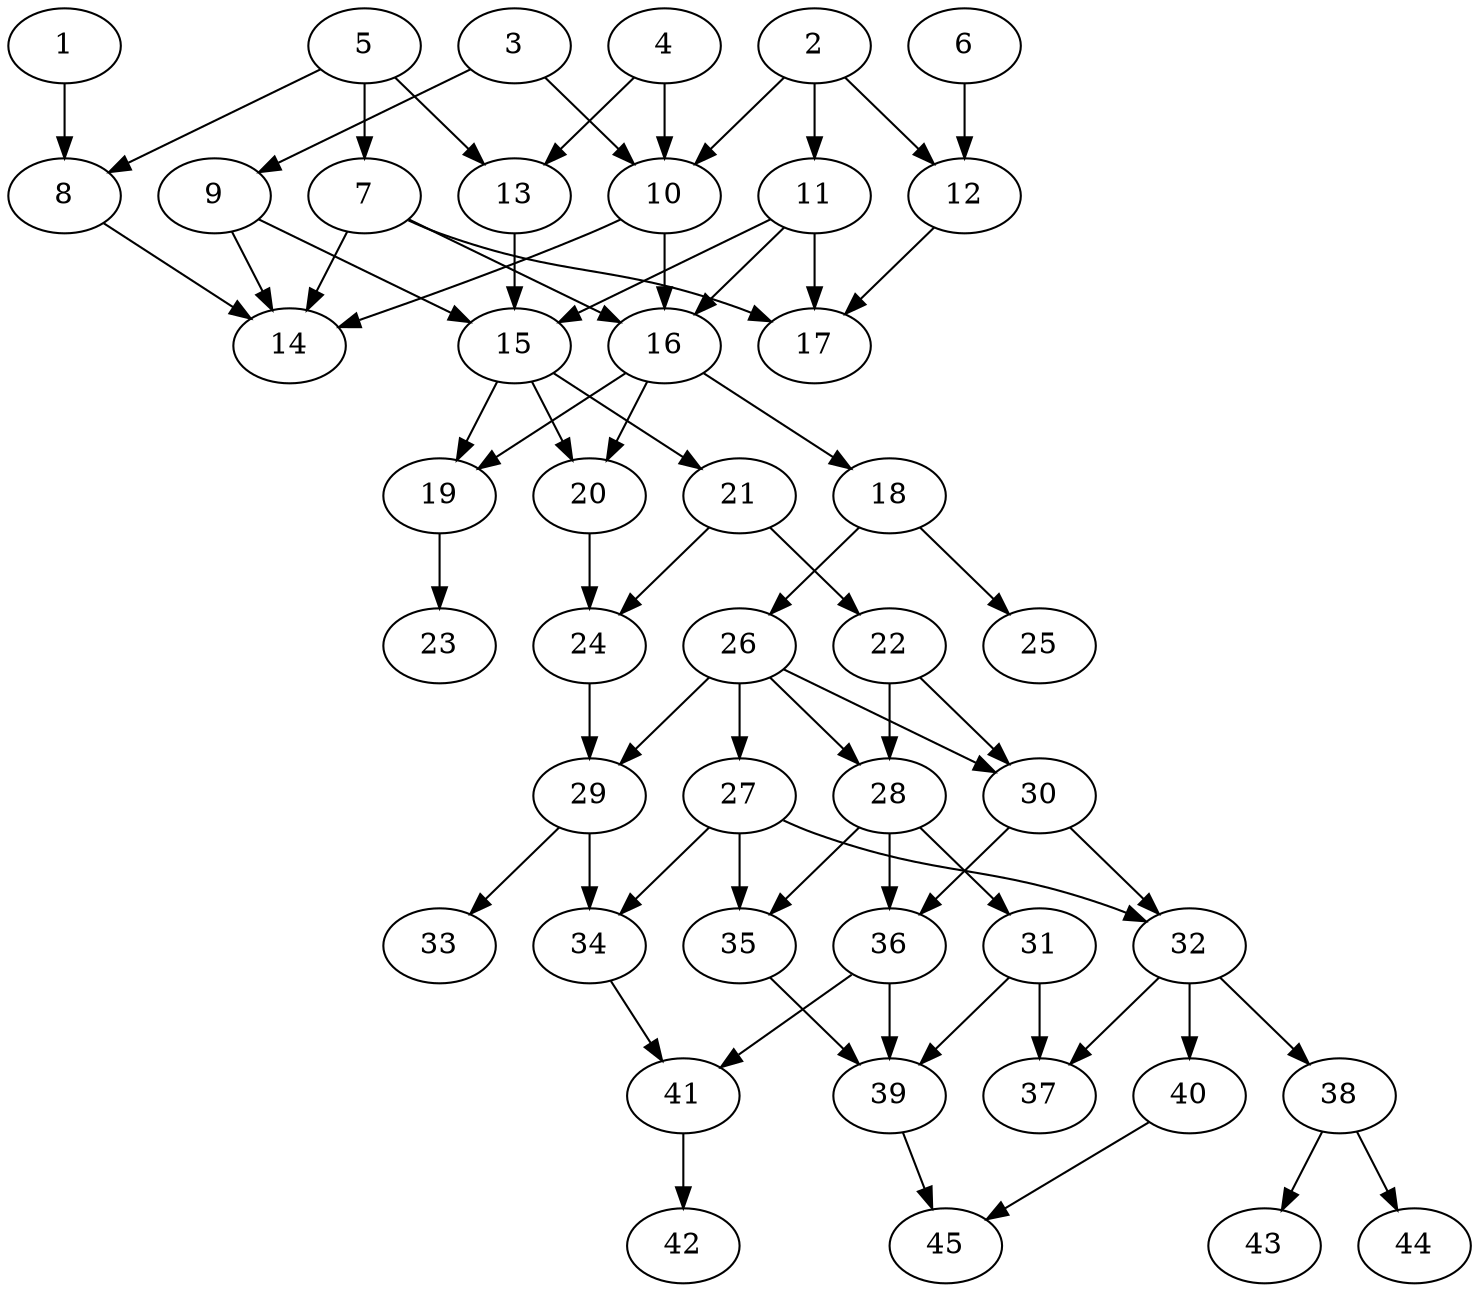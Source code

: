 // DAG automatically generated by daggen at Thu Oct  3 14:07:24 2019
// ./daggen --dot -n 45 --ccr 0.5 --fat 0.5 --regular 0.7 --density 0.5 --mindata 5242880 --maxdata 52428800 
digraph G {
  1 [size="87056384", alpha="0.18", expect_size="43528192"] 
  1 -> 8 [size ="43528192"]
  2 [size="90806272", alpha="0.11", expect_size="45403136"] 
  2 -> 10 [size ="45403136"]
  2 -> 11 [size ="45403136"]
  2 -> 12 [size ="45403136"]
  3 [size="89935872", alpha="0.02", expect_size="44967936"] 
  3 -> 9 [size ="44967936"]
  3 -> 10 [size ="44967936"]
  4 [size="47362048", alpha="0.13", expect_size="23681024"] 
  4 -> 10 [size ="23681024"]
  4 -> 13 [size ="23681024"]
  5 [size="65599488", alpha="0.06", expect_size="32799744"] 
  5 -> 7 [size ="32799744"]
  5 -> 8 [size ="32799744"]
  5 -> 13 [size ="32799744"]
  6 [size="33736704", alpha="0.15", expect_size="16868352"] 
  6 -> 12 [size ="16868352"]
  7 [size="35813376", alpha="0.20", expect_size="17906688"] 
  7 -> 14 [size ="17906688"]
  7 -> 16 [size ="17906688"]
  7 -> 17 [size ="17906688"]
  8 [size="34396160", alpha="0.17", expect_size="17198080"] 
  8 -> 14 [size ="17198080"]
  9 [size="46778368", alpha="0.05", expect_size="23389184"] 
  9 -> 14 [size ="23389184"]
  9 -> 15 [size ="23389184"]
  10 [size="64540672", alpha="0.11", expect_size="32270336"] 
  10 -> 14 [size ="32270336"]
  10 -> 16 [size ="32270336"]
  11 [size="12005376", alpha="0.04", expect_size="6002688"] 
  11 -> 15 [size ="6002688"]
  11 -> 16 [size ="6002688"]
  11 -> 17 [size ="6002688"]
  12 [size="98887680", alpha="0.14", expect_size="49443840"] 
  12 -> 17 [size ="49443840"]
  13 [size="57372672", alpha="0.19", expect_size="28686336"] 
  13 -> 15 [size ="28686336"]
  14 [size="65611776", alpha="0.07", expect_size="32805888"] 
  15 [size="34846720", alpha="0.08", expect_size="17423360"] 
  15 -> 19 [size ="17423360"]
  15 -> 20 [size ="17423360"]
  15 -> 21 [size ="17423360"]
  16 [size="62633984", alpha="0.05", expect_size="31316992"] 
  16 -> 18 [size ="31316992"]
  16 -> 19 [size ="31316992"]
  16 -> 20 [size ="31316992"]
  17 [size="41242624", alpha="0.12", expect_size="20621312"] 
  18 [size="38948864", alpha="0.11", expect_size="19474432"] 
  18 -> 25 [size ="19474432"]
  18 -> 26 [size ="19474432"]
  19 [size="24786944", alpha="0.10", expect_size="12393472"] 
  19 -> 23 [size ="12393472"]
  20 [size="46241792", alpha="0.01", expect_size="23120896"] 
  20 -> 24 [size ="23120896"]
  21 [size="97472512", alpha="0.07", expect_size="48736256"] 
  21 -> 22 [size ="48736256"]
  21 -> 24 [size ="48736256"]
  22 [size="23525376", alpha="0.10", expect_size="11762688"] 
  22 -> 28 [size ="11762688"]
  22 -> 30 [size ="11762688"]
  23 [size="91617280", alpha="0.11", expect_size="45808640"] 
  24 [size="87750656", alpha="0.19", expect_size="43875328"] 
  24 -> 29 [size ="43875328"]
  25 [size="24219648", alpha="0.19", expect_size="12109824"] 
  26 [size="63668224", alpha="0.03", expect_size="31834112"] 
  26 -> 27 [size ="31834112"]
  26 -> 28 [size ="31834112"]
  26 -> 29 [size ="31834112"]
  26 -> 30 [size ="31834112"]
  27 [size="88711168", alpha="0.13", expect_size="44355584"] 
  27 -> 32 [size ="44355584"]
  27 -> 34 [size ="44355584"]
  27 -> 35 [size ="44355584"]
  28 [size="49557504", alpha="0.08", expect_size="24778752"] 
  28 -> 31 [size ="24778752"]
  28 -> 35 [size ="24778752"]
  28 -> 36 [size ="24778752"]
  29 [size="100659200", alpha="0.11", expect_size="50329600"] 
  29 -> 33 [size ="50329600"]
  29 -> 34 [size ="50329600"]
  30 [size="55678976", alpha="0.06", expect_size="27839488"] 
  30 -> 32 [size ="27839488"]
  30 -> 36 [size ="27839488"]
  31 [size="58744832", alpha="0.00", expect_size="29372416"] 
  31 -> 37 [size ="29372416"]
  31 -> 39 [size ="29372416"]
  32 [size="92055552", alpha="0.14", expect_size="46027776"] 
  32 -> 37 [size ="46027776"]
  32 -> 38 [size ="46027776"]
  32 -> 40 [size ="46027776"]
  33 [size="47192064", alpha="0.17", expect_size="23596032"] 
  34 [size="97974272", alpha="0.12", expect_size="48987136"] 
  34 -> 41 [size ="48987136"]
  35 [size="92534784", alpha="0.12", expect_size="46267392"] 
  35 -> 39 [size ="46267392"]
  36 [size="85989376", alpha="0.03", expect_size="42994688"] 
  36 -> 39 [size ="42994688"]
  36 -> 41 [size ="42994688"]
  37 [size="101591040", alpha="0.01", expect_size="50795520"] 
  38 [size="70297600", alpha="0.04", expect_size="35148800"] 
  38 -> 43 [size ="35148800"]
  38 -> 44 [size ="35148800"]
  39 [size="16019456", alpha="0.11", expect_size="8009728"] 
  39 -> 45 [size ="8009728"]
  40 [size="69423104", alpha="0.06", expect_size="34711552"] 
  40 -> 45 [size ="34711552"]
  41 [size="95819776", alpha="0.18", expect_size="47909888"] 
  41 -> 42 [size ="47909888"]
  42 [size="96731136", alpha="0.14", expect_size="48365568"] 
  43 [size="66185216", alpha="0.07", expect_size="33092608"] 
  44 [size="51075072", alpha="0.16", expect_size="25537536"] 
  45 [size="12150784", alpha="0.08", expect_size="6075392"] 
}

